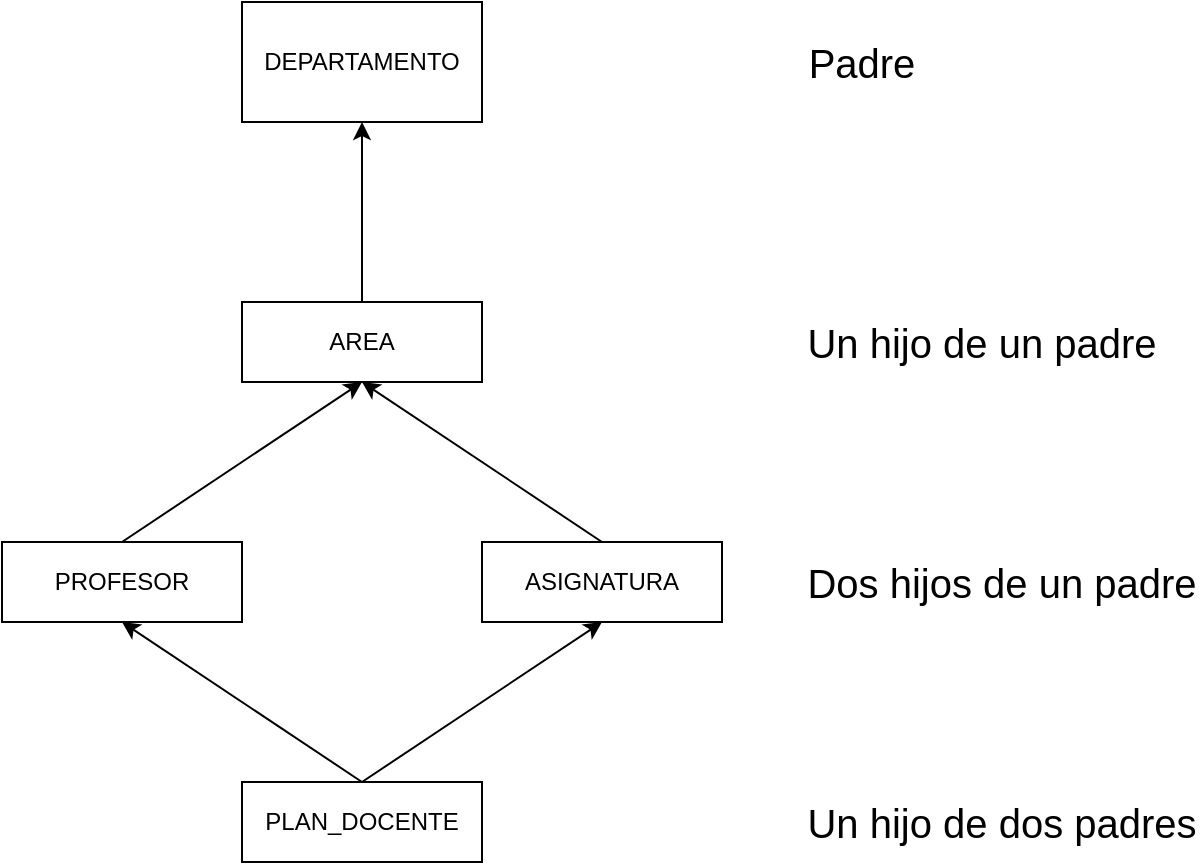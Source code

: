 <mxfile version="22.0.8" type="google">
  <diagram name="Página-1" id="QhDfdolxrOI9PejNLi6E">
    <mxGraphModel grid="1" page="1" gridSize="10" guides="1" tooltips="1" connect="1" arrows="1" fold="1" pageScale="1" pageWidth="1654" pageHeight="2336" math="0" shadow="0">
      <root>
        <mxCell id="0" />
        <mxCell id="1" parent="0" />
        <mxCell id="Cr1gAWtgC1s5pHC6i_s_-1" value="DEPARTAMENTO" style="rounded=0;whiteSpace=wrap;html=1;" vertex="1" parent="1">
          <mxGeometry x="280" y="210" width="120" height="60" as="geometry" />
        </mxCell>
        <mxCell id="Cr1gAWtgC1s5pHC6i_s_-2" value="AREA" style="rounded=0;whiteSpace=wrap;html=1;" vertex="1" parent="1">
          <mxGeometry x="280" y="360" width="120" height="40" as="geometry" />
        </mxCell>
        <mxCell id="Cr1gAWtgC1s5pHC6i_s_-3" value="ASIGNATURA" style="rounded=0;whiteSpace=wrap;html=1;" vertex="1" parent="1">
          <mxGeometry x="400" y="480" width="120" height="40" as="geometry" />
        </mxCell>
        <mxCell id="Cr1gAWtgC1s5pHC6i_s_-4" value="PROFESOR" style="rounded=0;whiteSpace=wrap;html=1;" vertex="1" parent="1">
          <mxGeometry x="160" y="480" width="120" height="40" as="geometry" />
        </mxCell>
        <mxCell id="Cr1gAWtgC1s5pHC6i_s_-5" value="PLAN_DOCENTE" style="rounded=0;whiteSpace=wrap;html=1;" vertex="1" parent="1">
          <mxGeometry x="280" y="600" width="120" height="40" as="geometry" />
        </mxCell>
        <mxCell id="Cr1gAWtgC1s5pHC6i_s_-6" value="" style="endArrow=classic;html=1;rounded=0;exitX=0.5;exitY=0;exitDx=0;exitDy=0;entryX=0.5;entryY=1;entryDx=0;entryDy=0;" edge="1" parent="1" source="Cr1gAWtgC1s5pHC6i_s_-5" target="Cr1gAWtgC1s5pHC6i_s_-4">
          <mxGeometry width="50" height="50" relative="1" as="geometry">
            <mxPoint x="150" y="620" as="sourcePoint" />
            <mxPoint x="200" y="570" as="targetPoint" />
          </mxGeometry>
        </mxCell>
        <mxCell id="Cr1gAWtgC1s5pHC6i_s_-7" value="" style="endArrow=classic;html=1;rounded=0;exitX=0.5;exitY=0;exitDx=0;exitDy=0;entryX=0.5;entryY=1;entryDx=0;entryDy=0;" edge="1" parent="1" source="Cr1gAWtgC1s5pHC6i_s_-5" target="Cr1gAWtgC1s5pHC6i_s_-3">
          <mxGeometry width="50" height="50" relative="1" as="geometry">
            <mxPoint x="190" y="630" as="sourcePoint" />
            <mxPoint x="240" y="580" as="targetPoint" />
          </mxGeometry>
        </mxCell>
        <mxCell id="Cr1gAWtgC1s5pHC6i_s_-8" value="" style="endArrow=classic;html=1;rounded=0;exitX=0.5;exitY=0;exitDx=0;exitDy=0;entryX=0.5;entryY=1;entryDx=0;entryDy=0;" edge="1" parent="1" source="Cr1gAWtgC1s5pHC6i_s_-4" target="Cr1gAWtgC1s5pHC6i_s_-2">
          <mxGeometry width="50" height="50" relative="1" as="geometry">
            <mxPoint x="200" y="470" as="sourcePoint" />
            <mxPoint x="250" y="420" as="targetPoint" />
          </mxGeometry>
        </mxCell>
        <mxCell id="Cr1gAWtgC1s5pHC6i_s_-9" value="" style="endArrow=classic;html=1;rounded=0;exitX=0.5;exitY=0;exitDx=0;exitDy=0;entryX=0.5;entryY=1;entryDx=0;entryDy=0;" edge="1" parent="1" source="Cr1gAWtgC1s5pHC6i_s_-3" target="Cr1gAWtgC1s5pHC6i_s_-2">
          <mxGeometry width="50" height="50" relative="1" as="geometry">
            <mxPoint x="480" y="430" as="sourcePoint" />
            <mxPoint x="530" y="380" as="targetPoint" />
          </mxGeometry>
        </mxCell>
        <mxCell id="Cr1gAWtgC1s5pHC6i_s_-10" value="" style="endArrow=classic;html=1;rounded=0;exitX=0.5;exitY=0;exitDx=0;exitDy=0;entryX=0.5;entryY=1;entryDx=0;entryDy=0;" edge="1" parent="1" source="Cr1gAWtgC1s5pHC6i_s_-2" target="Cr1gAWtgC1s5pHC6i_s_-1">
          <mxGeometry width="50" height="50" relative="1" as="geometry">
            <mxPoint x="160" y="350" as="sourcePoint" />
            <mxPoint x="210" y="300" as="targetPoint" />
          </mxGeometry>
        </mxCell>
        <mxCell id="Cr1gAWtgC1s5pHC6i_s_-11" value="&lt;font style=&quot;font-size: 20px;&quot;&gt;Padre&lt;/font&gt;" style="text;html=1;strokeColor=none;fillColor=none;align=center;verticalAlign=middle;whiteSpace=wrap;rounded=0;" vertex="1" parent="1">
          <mxGeometry x="560" y="225" width="60" height="30" as="geometry" />
        </mxCell>
        <mxCell id="HE3yR0EG7nzt9EmWWuAL-1" value="&lt;font style=&quot;font-size: 20px;&quot;&gt;Un hijo de un padre&lt;/font&gt;" style="text;html=1;strokeColor=none;fillColor=none;align=center;verticalAlign=middle;whiteSpace=wrap;rounded=0;" vertex="1" parent="1">
          <mxGeometry x="560" y="365" width="180" height="30" as="geometry" />
        </mxCell>
        <mxCell id="HE3yR0EG7nzt9EmWWuAL-2" value="&lt;font style=&quot;font-size: 20px;&quot;&gt;Dos hijos de un padre&lt;/font&gt;" style="text;html=1;strokeColor=none;fillColor=none;align=center;verticalAlign=middle;whiteSpace=wrap;rounded=0;" vertex="1" parent="1">
          <mxGeometry x="560" y="485" width="200" height="30" as="geometry" />
        </mxCell>
        <mxCell id="HE3yR0EG7nzt9EmWWuAL-3" value="&lt;font style=&quot;font-size: 20px;&quot;&gt;Un hijo de dos padres&lt;/font&gt;" style="text;html=1;strokeColor=none;fillColor=none;align=center;verticalAlign=middle;whiteSpace=wrap;rounded=0;" vertex="1" parent="1">
          <mxGeometry x="560" y="605" width="200" height="30" as="geometry" />
        </mxCell>
      </root>
    </mxGraphModel>
  </diagram>
</mxfile>
